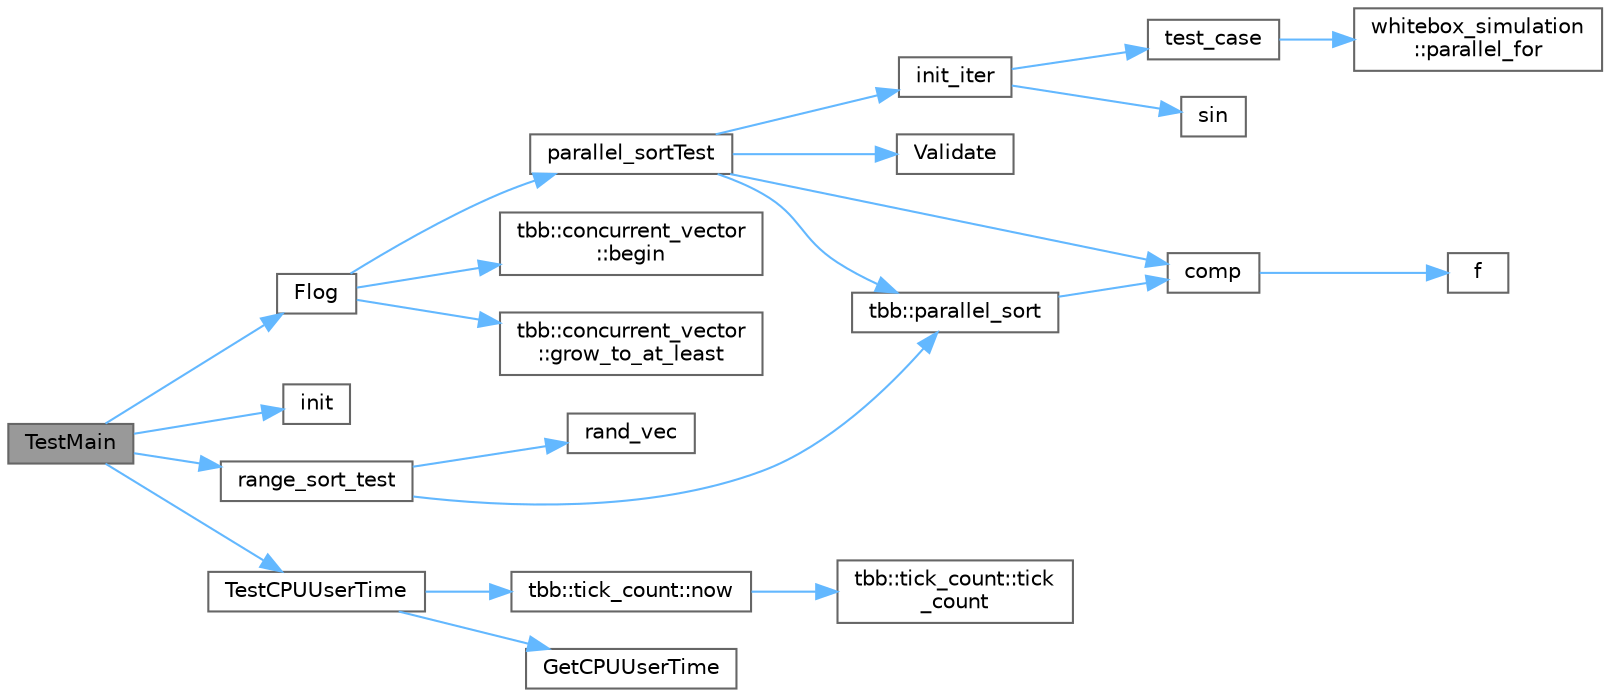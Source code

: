 digraph "TestMain"
{
 // LATEX_PDF_SIZE
  bgcolor="transparent";
  edge [fontname=Helvetica,fontsize=10,labelfontname=Helvetica,labelfontsize=10];
  node [fontname=Helvetica,fontsize=10,shape=box,height=0.2,width=0.4];
  rankdir="LR";
  Node1 [id="Node000001",label="TestMain",height=0.2,width=0.4,color="gray40", fillcolor="grey60", style="filled", fontcolor="black",tooltip="Entry point to a TBB unit test application"];
  Node1 -> Node2 [id="edge1_Node000001_Node000002",color="steelblue1",style="solid",tooltip=" "];
  Node2 [id="Node000002",label="Flog",height=0.2,width=0.4,color="grey40", fillcolor="white", style="filled",URL="$test__parallel__sort_8cpp.html#a362c9c647f35377235a2ed4489737902",tooltip="The main driver for the tests."];
  Node2 -> Node3 [id="edge2_Node000002_Node000003",color="steelblue1",style="solid",tooltip=" "];
  Node3 [id="Node000003",label="tbb::concurrent_vector\l::begin",height=0.2,width=0.4,color="grey40", fillcolor="white", style="filled",URL="$classtbb_1_1concurrent__vector.html#a2914571ae4553453e3046132bd1dc4ec",tooltip="start iterator"];
  Node2 -> Node4 [id="edge3_Node000002_Node000004",color="steelblue1",style="solid",tooltip=" "];
  Node4 [id="Node000004",label="tbb::concurrent_vector\l::grow_to_at_least",height=0.2,width=0.4,color="grey40", fillcolor="white", style="filled",URL="$classtbb_1_1concurrent__vector.html#a0318df2adb8e0a9c0af964ca7659e1d6",tooltip="Append minimal sequence of elements such that size()>=n."];
  Node2 -> Node5 [id="edge4_Node000002_Node000005",color="steelblue1",style="solid",tooltip=" "];
  Node5 [id="Node000005",label="parallel_sortTest",height=0.2,width=0.4,color="grey40", fillcolor="white", style="filled",URL="$test__parallel__sort_8cpp.html#a73484e9d65f47751689bcb22ac6304ca",tooltip="The default test routine."];
  Node5 -> Node6 [id="edge5_Node000005_Node000006",color="steelblue1",style="solid",tooltip=" "];
  Node6 [id="Node000006",label="comp",height=0.2,width=0.4,color="grey40", fillcolor="white", style="filled",URL="$external_2taskflow_2sandbox_2jacobi_2main_8cpp.html#aaa178026ff13e667efcb0104a55252e7",tooltip=" "];
  Node6 -> Node7 [id="edge6_Node000006_Node000007",color="steelblue1",style="solid",tooltip=" "];
  Node7 [id="Node000007",label="f",height=0.2,width=0.4,color="grey40", fillcolor="white", style="filled",URL="$cxx11__tensor__map_8cpp.html#a7f507fea02198f6cb81c86640c7b1a4e",tooltip=" "];
  Node5 -> Node8 [id="edge7_Node000005_Node000008",color="steelblue1",style="solid",tooltip=" "];
  Node8 [id="Node000008",label="init_iter",height=0.2,width=0.4,color="grey40", fillcolor="white", style="filled",URL="$test__parallel__sort_8cpp.html#a7c3f14b608ada697817ddad30582ca66",tooltip="The default initialization routine."];
  Node8 -> Node9 [id="edge8_Node000008_Node000009",color="steelblue1",style="solid",tooltip=" "];
  Node9 [id="Node000009",label="sin",height=0.2,width=0.4,color="grey40", fillcolor="white", style="filled",URL="$_array_cwise_unary_ops_8h.html#a9cfb0ea58bd813510a9e2db18a5e49f0",tooltip=" "];
  Node8 -> Node10 [id="edge9_Node000008_Node000010",color="steelblue1",style="solid",tooltip=" "];
  Node10 [id="Node000010",label="test_case",height=0.2,width=0.4,color="grey40", fillcolor="white", style="filled",URL="$test__partitioner__whitebox_8h.html#a29e4ee00a1f993ba09a85ec5438d189d",tooltip=" "];
  Node10 -> Node11 [id="edge10_Node000010_Node000011",color="steelblue1",style="solid",tooltip=" "];
  Node11 [id="Node000011",label="whitebox_simulation\l::parallel_for",height=0.2,width=0.4,color="grey40", fillcolor="white", style="filled",URL="$namespacewhitebox__simulation.html#aa4f3e6e60e4c0db1a731c19cae950cdb",tooltip=" "];
  Node5 -> Node12 [id="edge11_Node000005_Node000012",color="steelblue1",style="solid",tooltip=" "];
  Node12 [id="Node000012",label="tbb::parallel_sort",height=0.2,width=0.4,color="grey40", fillcolor="white", style="filled",URL="$group__algorithms.html#gabdc90813499f91d3e32298cd6dc2fe45",tooltip="Sorts the data in [begin,end) using the given comparator"];
  Node12 -> Node6 [id="edge12_Node000012_Node000006",color="steelblue1",style="solid",tooltip=" "];
  Node5 -> Node13 [id="edge13_Node000005_Node000013",color="steelblue1",style="solid",tooltip=" "];
  Node13 [id="Node000013",label="Validate",height=0.2,width=0.4,color="grey40", fillcolor="white", style="filled",URL="$test__parallel__sort_8cpp.html#a0b21d9c981733fd6833ac56afa39b0fb",tooltip="The default validate; but it uses operator== which is not required"];
  Node1 -> Node14 [id="edge14_Node000001_Node000014",color="steelblue1",style="solid",tooltip=" "];
  Node14 [id="Node000014",label="init",height=0.2,width=0.4,color="grey40", fillcolor="white", style="filled",URL="$boing_8c.html#a2858154e2009b0e6e616f313177762bc",tooltip=" "];
  Node1 -> Node15 [id="edge15_Node000001_Node000015",color="steelblue1",style="solid",tooltip=" "];
  Node15 [id="Node000015",label="range_sort_test",height=0.2,width=0.4,color="grey40", fillcolor="white", style="filled",URL="$test__parallel__sort_8cpp.html#a1e7a0272564fe81fff9f18a733964db2",tooltip=" "];
  Node15 -> Node12 [id="edge16_Node000015_Node000012",color="steelblue1",style="solid",tooltip=" "];
  Node15 -> Node16 [id="edge17_Node000015_Node000016",color="steelblue1",style="solid",tooltip=" "];
  Node16 [id="Node000016",label="rand_vec",height=0.2,width=0.4,color="grey40", fillcolor="white", style="filled",URL="$test__parallel__sort_8cpp.html#a39bf0d178cea34821fa61343f952ee68",tooltip=" "];
  Node1 -> Node17 [id="edge18_Node000001_Node000017",color="steelblue1",style="solid",tooltip=" "];
  Node17 [id="Node000017",label="TestCPUUserTime",height=0.2,width=0.4,color="grey40", fillcolor="white", style="filled",URL="$harness__cpu_8h.html#ae82322301117f8cceac03b6e5c3c24d5",tooltip=" "];
  Node17 -> Node18 [id="edge19_Node000017_Node000018",color="steelblue1",style="solid",tooltip=" "];
  Node18 [id="Node000018",label="GetCPUUserTime",height=0.2,width=0.4,color="grey40", fillcolor="white", style="filled",URL="$harness__cpu_8h.html#aede41842b0757f853270009f4c4e3bea",tooltip="Return time (in seconds) spent by the current process in user mode."];
  Node17 -> Node19 [id="edge20_Node000017_Node000019",color="steelblue1",style="solid",tooltip=" "];
  Node19 [id="Node000019",label="tbb::tick_count::now",height=0.2,width=0.4,color="grey40", fillcolor="white", style="filled",URL="$classtbb_1_1tick__count.html#a74dcecde7431ff4591d7c46fc1d50d7e",tooltip="Return current time."];
  Node19 -> Node20 [id="edge21_Node000019_Node000020",color="steelblue1",style="solid",tooltip=" "];
  Node20 [id="Node000020",label="tbb::tick_count::tick\l_count",height=0.2,width=0.4,color="grey40", fillcolor="white", style="filled",URL="$classtbb_1_1tick__count.html#a9f1daa0b7a4feb800f802b4be1f1e497",tooltip="Construct an absolute timestamp initialized to zero."];
}
